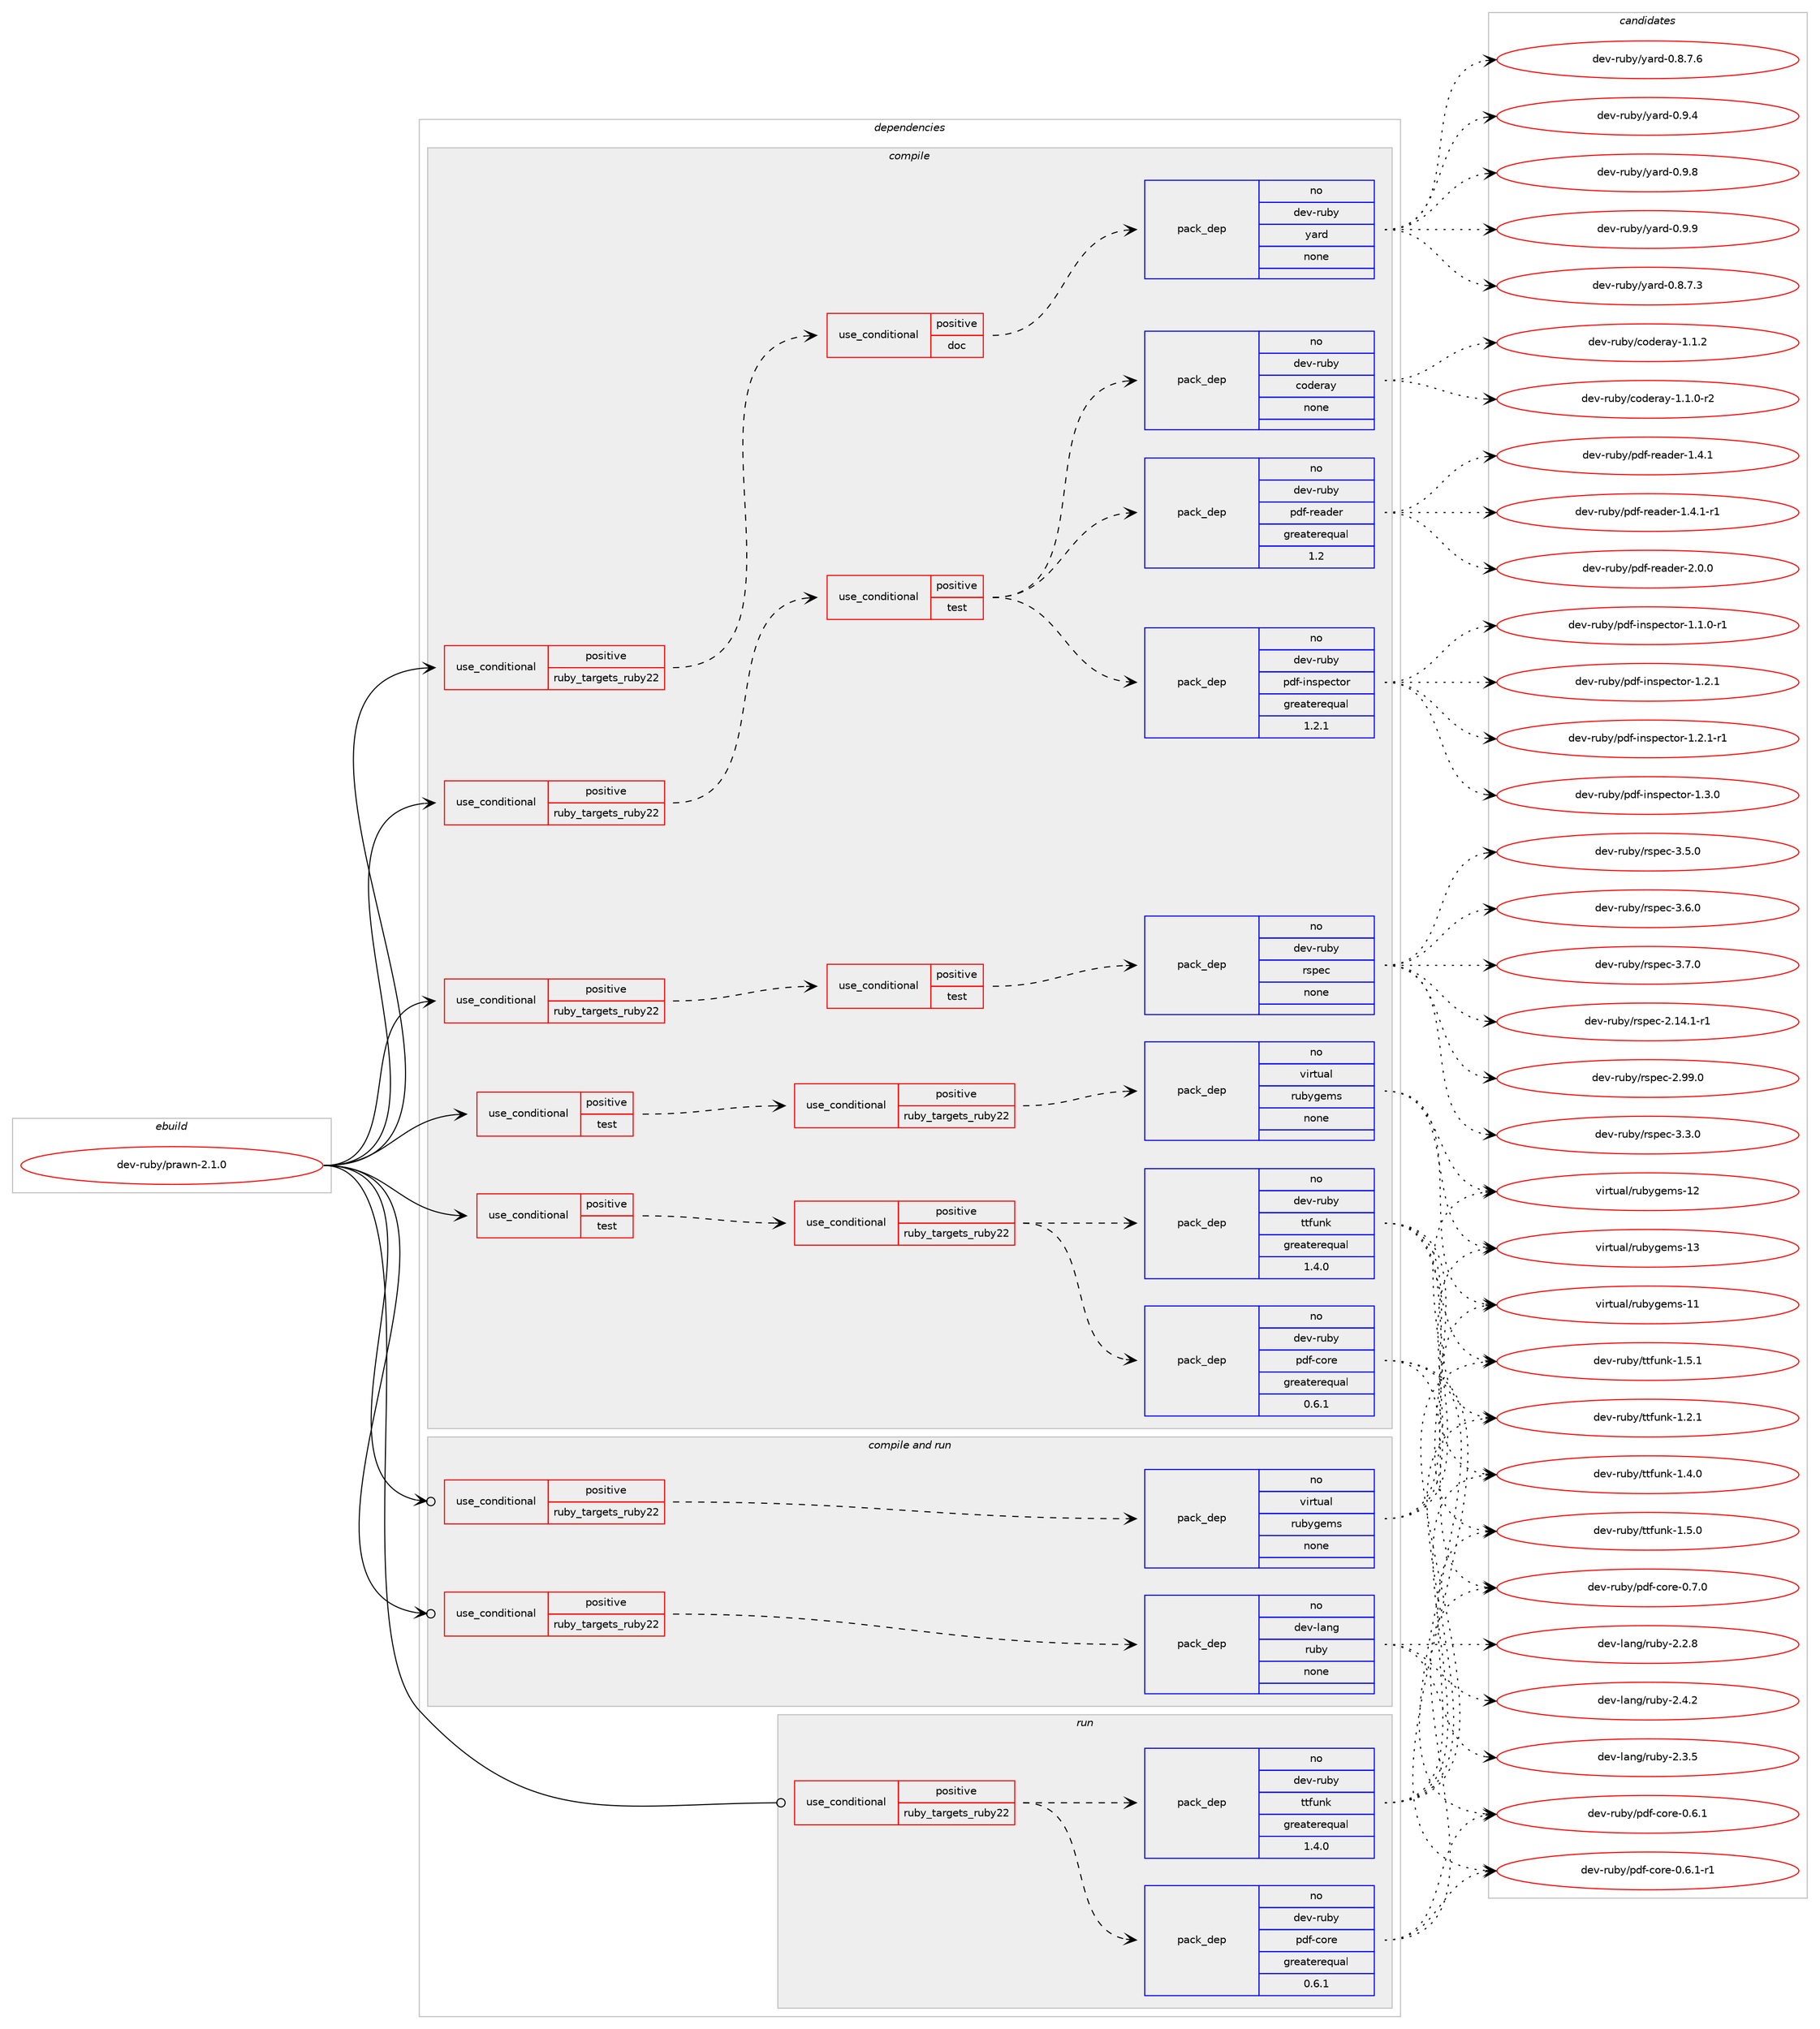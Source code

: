 digraph prolog {

# *************
# Graph options
# *************

newrank=true;
concentrate=true;
compound=true;
graph [rankdir=LR,fontname=Helvetica,fontsize=10,ranksep=1.5];#, ranksep=2.5, nodesep=0.2];
edge  [arrowhead=vee];
node  [fontname=Helvetica,fontsize=10];

# **********
# The ebuild
# **********

subgraph cluster_leftcol {
color=gray;
rank=same;
label=<<i>ebuild</i>>;
id [label="dev-ruby/prawn-2.1.0", color=red, width=4, href="../dev-ruby/prawn-2.1.0.svg"];
}

# ****************
# The dependencies
# ****************

subgraph cluster_midcol {
color=gray;
label=<<i>dependencies</i>>;
subgraph cluster_compile {
fillcolor="#eeeeee";
style=filled;
label=<<i>compile</i>>;
subgraph cond65470 {
dependency254671 [label=<<TABLE BORDER="0" CELLBORDER="1" CELLSPACING="0" CELLPADDING="4"><TR><TD ROWSPAN="3" CELLPADDING="10">use_conditional</TD></TR><TR><TD>positive</TD></TR><TR><TD>ruby_targets_ruby22</TD></TR></TABLE>>, shape=none, color=red];
subgraph cond65471 {
dependency254672 [label=<<TABLE BORDER="0" CELLBORDER="1" CELLSPACING="0" CELLPADDING="4"><TR><TD ROWSPAN="3" CELLPADDING="10">use_conditional</TD></TR><TR><TD>positive</TD></TR><TR><TD>doc</TD></TR></TABLE>>, shape=none, color=red];
subgraph pack185087 {
dependency254673 [label=<<TABLE BORDER="0" CELLBORDER="1" CELLSPACING="0" CELLPADDING="4" WIDTH="220"><TR><TD ROWSPAN="6" CELLPADDING="30">pack_dep</TD></TR><TR><TD WIDTH="110">no</TD></TR><TR><TD>dev-ruby</TD></TR><TR><TD>yard</TD></TR><TR><TD>none</TD></TR><TR><TD></TD></TR></TABLE>>, shape=none, color=blue];
}
dependency254672:e -> dependency254673:w [weight=20,style="dashed",arrowhead="vee"];
}
dependency254671:e -> dependency254672:w [weight=20,style="dashed",arrowhead="vee"];
}
id:e -> dependency254671:w [weight=20,style="solid",arrowhead="vee"];
subgraph cond65472 {
dependency254674 [label=<<TABLE BORDER="0" CELLBORDER="1" CELLSPACING="0" CELLPADDING="4"><TR><TD ROWSPAN="3" CELLPADDING="10">use_conditional</TD></TR><TR><TD>positive</TD></TR><TR><TD>ruby_targets_ruby22</TD></TR></TABLE>>, shape=none, color=red];
subgraph cond65473 {
dependency254675 [label=<<TABLE BORDER="0" CELLBORDER="1" CELLSPACING="0" CELLPADDING="4"><TR><TD ROWSPAN="3" CELLPADDING="10">use_conditional</TD></TR><TR><TD>positive</TD></TR><TR><TD>test</TD></TR></TABLE>>, shape=none, color=red];
subgraph pack185088 {
dependency254676 [label=<<TABLE BORDER="0" CELLBORDER="1" CELLSPACING="0" CELLPADDING="4" WIDTH="220"><TR><TD ROWSPAN="6" CELLPADDING="30">pack_dep</TD></TR><TR><TD WIDTH="110">no</TD></TR><TR><TD>dev-ruby</TD></TR><TR><TD>coderay</TD></TR><TR><TD>none</TD></TR><TR><TD></TD></TR></TABLE>>, shape=none, color=blue];
}
dependency254675:e -> dependency254676:w [weight=20,style="dashed",arrowhead="vee"];
subgraph pack185089 {
dependency254677 [label=<<TABLE BORDER="0" CELLBORDER="1" CELLSPACING="0" CELLPADDING="4" WIDTH="220"><TR><TD ROWSPAN="6" CELLPADDING="30">pack_dep</TD></TR><TR><TD WIDTH="110">no</TD></TR><TR><TD>dev-ruby</TD></TR><TR><TD>pdf-inspector</TD></TR><TR><TD>greaterequal</TD></TR><TR><TD>1.2.1</TD></TR></TABLE>>, shape=none, color=blue];
}
dependency254675:e -> dependency254677:w [weight=20,style="dashed",arrowhead="vee"];
subgraph pack185090 {
dependency254678 [label=<<TABLE BORDER="0" CELLBORDER="1" CELLSPACING="0" CELLPADDING="4" WIDTH="220"><TR><TD ROWSPAN="6" CELLPADDING="30">pack_dep</TD></TR><TR><TD WIDTH="110">no</TD></TR><TR><TD>dev-ruby</TD></TR><TR><TD>pdf-reader</TD></TR><TR><TD>greaterequal</TD></TR><TR><TD>1.2</TD></TR></TABLE>>, shape=none, color=blue];
}
dependency254675:e -> dependency254678:w [weight=20,style="dashed",arrowhead="vee"];
}
dependency254674:e -> dependency254675:w [weight=20,style="dashed",arrowhead="vee"];
}
id:e -> dependency254674:w [weight=20,style="solid",arrowhead="vee"];
subgraph cond65474 {
dependency254679 [label=<<TABLE BORDER="0" CELLBORDER="1" CELLSPACING="0" CELLPADDING="4"><TR><TD ROWSPAN="3" CELLPADDING="10">use_conditional</TD></TR><TR><TD>positive</TD></TR><TR><TD>ruby_targets_ruby22</TD></TR></TABLE>>, shape=none, color=red];
subgraph cond65475 {
dependency254680 [label=<<TABLE BORDER="0" CELLBORDER="1" CELLSPACING="0" CELLPADDING="4"><TR><TD ROWSPAN="3" CELLPADDING="10">use_conditional</TD></TR><TR><TD>positive</TD></TR><TR><TD>test</TD></TR></TABLE>>, shape=none, color=red];
subgraph pack185091 {
dependency254681 [label=<<TABLE BORDER="0" CELLBORDER="1" CELLSPACING="0" CELLPADDING="4" WIDTH="220"><TR><TD ROWSPAN="6" CELLPADDING="30">pack_dep</TD></TR><TR><TD WIDTH="110">no</TD></TR><TR><TD>dev-ruby</TD></TR><TR><TD>rspec</TD></TR><TR><TD>none</TD></TR><TR><TD></TD></TR></TABLE>>, shape=none, color=blue];
}
dependency254680:e -> dependency254681:w [weight=20,style="dashed",arrowhead="vee"];
}
dependency254679:e -> dependency254680:w [weight=20,style="dashed",arrowhead="vee"];
}
id:e -> dependency254679:w [weight=20,style="solid",arrowhead="vee"];
subgraph cond65476 {
dependency254682 [label=<<TABLE BORDER="0" CELLBORDER="1" CELLSPACING="0" CELLPADDING="4"><TR><TD ROWSPAN="3" CELLPADDING="10">use_conditional</TD></TR><TR><TD>positive</TD></TR><TR><TD>test</TD></TR></TABLE>>, shape=none, color=red];
subgraph cond65477 {
dependency254683 [label=<<TABLE BORDER="0" CELLBORDER="1" CELLSPACING="0" CELLPADDING="4"><TR><TD ROWSPAN="3" CELLPADDING="10">use_conditional</TD></TR><TR><TD>positive</TD></TR><TR><TD>ruby_targets_ruby22</TD></TR></TABLE>>, shape=none, color=red];
subgraph pack185092 {
dependency254684 [label=<<TABLE BORDER="0" CELLBORDER="1" CELLSPACING="0" CELLPADDING="4" WIDTH="220"><TR><TD ROWSPAN="6" CELLPADDING="30">pack_dep</TD></TR><TR><TD WIDTH="110">no</TD></TR><TR><TD>dev-ruby</TD></TR><TR><TD>pdf-core</TD></TR><TR><TD>greaterequal</TD></TR><TR><TD>0.6.1</TD></TR></TABLE>>, shape=none, color=blue];
}
dependency254683:e -> dependency254684:w [weight=20,style="dashed",arrowhead="vee"];
subgraph pack185093 {
dependency254685 [label=<<TABLE BORDER="0" CELLBORDER="1" CELLSPACING="0" CELLPADDING="4" WIDTH="220"><TR><TD ROWSPAN="6" CELLPADDING="30">pack_dep</TD></TR><TR><TD WIDTH="110">no</TD></TR><TR><TD>dev-ruby</TD></TR><TR><TD>ttfunk</TD></TR><TR><TD>greaterequal</TD></TR><TR><TD>1.4.0</TD></TR></TABLE>>, shape=none, color=blue];
}
dependency254683:e -> dependency254685:w [weight=20,style="dashed",arrowhead="vee"];
}
dependency254682:e -> dependency254683:w [weight=20,style="dashed",arrowhead="vee"];
}
id:e -> dependency254682:w [weight=20,style="solid",arrowhead="vee"];
subgraph cond65478 {
dependency254686 [label=<<TABLE BORDER="0" CELLBORDER="1" CELLSPACING="0" CELLPADDING="4"><TR><TD ROWSPAN="3" CELLPADDING="10">use_conditional</TD></TR><TR><TD>positive</TD></TR><TR><TD>test</TD></TR></TABLE>>, shape=none, color=red];
subgraph cond65479 {
dependency254687 [label=<<TABLE BORDER="0" CELLBORDER="1" CELLSPACING="0" CELLPADDING="4"><TR><TD ROWSPAN="3" CELLPADDING="10">use_conditional</TD></TR><TR><TD>positive</TD></TR><TR><TD>ruby_targets_ruby22</TD></TR></TABLE>>, shape=none, color=red];
subgraph pack185094 {
dependency254688 [label=<<TABLE BORDER="0" CELLBORDER="1" CELLSPACING="0" CELLPADDING="4" WIDTH="220"><TR><TD ROWSPAN="6" CELLPADDING="30">pack_dep</TD></TR><TR><TD WIDTH="110">no</TD></TR><TR><TD>virtual</TD></TR><TR><TD>rubygems</TD></TR><TR><TD>none</TD></TR><TR><TD></TD></TR></TABLE>>, shape=none, color=blue];
}
dependency254687:e -> dependency254688:w [weight=20,style="dashed",arrowhead="vee"];
}
dependency254686:e -> dependency254687:w [weight=20,style="dashed",arrowhead="vee"];
}
id:e -> dependency254686:w [weight=20,style="solid",arrowhead="vee"];
}
subgraph cluster_compileandrun {
fillcolor="#eeeeee";
style=filled;
label=<<i>compile and run</i>>;
subgraph cond65480 {
dependency254689 [label=<<TABLE BORDER="0" CELLBORDER="1" CELLSPACING="0" CELLPADDING="4"><TR><TD ROWSPAN="3" CELLPADDING="10">use_conditional</TD></TR><TR><TD>positive</TD></TR><TR><TD>ruby_targets_ruby22</TD></TR></TABLE>>, shape=none, color=red];
subgraph pack185095 {
dependency254690 [label=<<TABLE BORDER="0" CELLBORDER="1" CELLSPACING="0" CELLPADDING="4" WIDTH="220"><TR><TD ROWSPAN="6" CELLPADDING="30">pack_dep</TD></TR><TR><TD WIDTH="110">no</TD></TR><TR><TD>dev-lang</TD></TR><TR><TD>ruby</TD></TR><TR><TD>none</TD></TR><TR><TD></TD></TR></TABLE>>, shape=none, color=blue];
}
dependency254689:e -> dependency254690:w [weight=20,style="dashed",arrowhead="vee"];
}
id:e -> dependency254689:w [weight=20,style="solid",arrowhead="odotvee"];
subgraph cond65481 {
dependency254691 [label=<<TABLE BORDER="0" CELLBORDER="1" CELLSPACING="0" CELLPADDING="4"><TR><TD ROWSPAN="3" CELLPADDING="10">use_conditional</TD></TR><TR><TD>positive</TD></TR><TR><TD>ruby_targets_ruby22</TD></TR></TABLE>>, shape=none, color=red];
subgraph pack185096 {
dependency254692 [label=<<TABLE BORDER="0" CELLBORDER="1" CELLSPACING="0" CELLPADDING="4" WIDTH="220"><TR><TD ROWSPAN="6" CELLPADDING="30">pack_dep</TD></TR><TR><TD WIDTH="110">no</TD></TR><TR><TD>virtual</TD></TR><TR><TD>rubygems</TD></TR><TR><TD>none</TD></TR><TR><TD></TD></TR></TABLE>>, shape=none, color=blue];
}
dependency254691:e -> dependency254692:w [weight=20,style="dashed",arrowhead="vee"];
}
id:e -> dependency254691:w [weight=20,style="solid",arrowhead="odotvee"];
}
subgraph cluster_run {
fillcolor="#eeeeee";
style=filled;
label=<<i>run</i>>;
subgraph cond65482 {
dependency254693 [label=<<TABLE BORDER="0" CELLBORDER="1" CELLSPACING="0" CELLPADDING="4"><TR><TD ROWSPAN="3" CELLPADDING="10">use_conditional</TD></TR><TR><TD>positive</TD></TR><TR><TD>ruby_targets_ruby22</TD></TR></TABLE>>, shape=none, color=red];
subgraph pack185097 {
dependency254694 [label=<<TABLE BORDER="0" CELLBORDER="1" CELLSPACING="0" CELLPADDING="4" WIDTH="220"><TR><TD ROWSPAN="6" CELLPADDING="30">pack_dep</TD></TR><TR><TD WIDTH="110">no</TD></TR><TR><TD>dev-ruby</TD></TR><TR><TD>pdf-core</TD></TR><TR><TD>greaterequal</TD></TR><TR><TD>0.6.1</TD></TR></TABLE>>, shape=none, color=blue];
}
dependency254693:e -> dependency254694:w [weight=20,style="dashed",arrowhead="vee"];
subgraph pack185098 {
dependency254695 [label=<<TABLE BORDER="0" CELLBORDER="1" CELLSPACING="0" CELLPADDING="4" WIDTH="220"><TR><TD ROWSPAN="6" CELLPADDING="30">pack_dep</TD></TR><TR><TD WIDTH="110">no</TD></TR><TR><TD>dev-ruby</TD></TR><TR><TD>ttfunk</TD></TR><TR><TD>greaterequal</TD></TR><TR><TD>1.4.0</TD></TR></TABLE>>, shape=none, color=blue];
}
dependency254693:e -> dependency254695:w [weight=20,style="dashed",arrowhead="vee"];
}
id:e -> dependency254693:w [weight=20,style="solid",arrowhead="odot"];
}
}

# **************
# The candidates
# **************

subgraph cluster_choices {
rank=same;
color=gray;
label=<<i>candidates</i>>;

subgraph choice185087 {
color=black;
nodesep=1;
choice100101118451141179812147121971141004548465646554651 [label="dev-ruby/yard-0.8.7.3", color=red, width=4,href="../dev-ruby/yard-0.8.7.3.svg"];
choice100101118451141179812147121971141004548465646554654 [label="dev-ruby/yard-0.8.7.6", color=red, width=4,href="../dev-ruby/yard-0.8.7.6.svg"];
choice10010111845114117981214712197114100454846574652 [label="dev-ruby/yard-0.9.4", color=red, width=4,href="../dev-ruby/yard-0.9.4.svg"];
choice10010111845114117981214712197114100454846574656 [label="dev-ruby/yard-0.9.8", color=red, width=4,href="../dev-ruby/yard-0.9.8.svg"];
choice10010111845114117981214712197114100454846574657 [label="dev-ruby/yard-0.9.9", color=red, width=4,href="../dev-ruby/yard-0.9.9.svg"];
dependency254673:e -> choice100101118451141179812147121971141004548465646554651:w [style=dotted,weight="100"];
dependency254673:e -> choice100101118451141179812147121971141004548465646554654:w [style=dotted,weight="100"];
dependency254673:e -> choice10010111845114117981214712197114100454846574652:w [style=dotted,weight="100"];
dependency254673:e -> choice10010111845114117981214712197114100454846574656:w [style=dotted,weight="100"];
dependency254673:e -> choice10010111845114117981214712197114100454846574657:w [style=dotted,weight="100"];
}
subgraph choice185088 {
color=black;
nodesep=1;
choice10010111845114117981214799111100101114971214549464946484511450 [label="dev-ruby/coderay-1.1.0-r2", color=red, width=4,href="../dev-ruby/coderay-1.1.0-r2.svg"];
choice1001011184511411798121479911110010111497121454946494650 [label="dev-ruby/coderay-1.1.2", color=red, width=4,href="../dev-ruby/coderay-1.1.2.svg"];
dependency254676:e -> choice10010111845114117981214799111100101114971214549464946484511450:w [style=dotted,weight="100"];
dependency254676:e -> choice1001011184511411798121479911110010111497121454946494650:w [style=dotted,weight="100"];
}
subgraph choice185089 {
color=black;
nodesep=1;
choice10010111845114117981214711210010245105110115112101991161111144549464946484511449 [label="dev-ruby/pdf-inspector-1.1.0-r1", color=red, width=4,href="../dev-ruby/pdf-inspector-1.1.0-r1.svg"];
choice1001011184511411798121471121001024510511011511210199116111114454946504649 [label="dev-ruby/pdf-inspector-1.2.1", color=red, width=4,href="../dev-ruby/pdf-inspector-1.2.1.svg"];
choice10010111845114117981214711210010245105110115112101991161111144549465046494511449 [label="dev-ruby/pdf-inspector-1.2.1-r1", color=red, width=4,href="../dev-ruby/pdf-inspector-1.2.1-r1.svg"];
choice1001011184511411798121471121001024510511011511210199116111114454946514648 [label="dev-ruby/pdf-inspector-1.3.0", color=red, width=4,href="../dev-ruby/pdf-inspector-1.3.0.svg"];
dependency254677:e -> choice10010111845114117981214711210010245105110115112101991161111144549464946484511449:w [style=dotted,weight="100"];
dependency254677:e -> choice1001011184511411798121471121001024510511011511210199116111114454946504649:w [style=dotted,weight="100"];
dependency254677:e -> choice10010111845114117981214711210010245105110115112101991161111144549465046494511449:w [style=dotted,weight="100"];
dependency254677:e -> choice1001011184511411798121471121001024510511011511210199116111114454946514648:w [style=dotted,weight="100"];
}
subgraph choice185090 {
color=black;
nodesep=1;
choice1001011184511411798121471121001024511410197100101114454946524649 [label="dev-ruby/pdf-reader-1.4.1", color=red, width=4,href="../dev-ruby/pdf-reader-1.4.1.svg"];
choice10010111845114117981214711210010245114101971001011144549465246494511449 [label="dev-ruby/pdf-reader-1.4.1-r1", color=red, width=4,href="../dev-ruby/pdf-reader-1.4.1-r1.svg"];
choice1001011184511411798121471121001024511410197100101114455046484648 [label="dev-ruby/pdf-reader-2.0.0", color=red, width=4,href="../dev-ruby/pdf-reader-2.0.0.svg"];
dependency254678:e -> choice1001011184511411798121471121001024511410197100101114454946524649:w [style=dotted,weight="100"];
dependency254678:e -> choice10010111845114117981214711210010245114101971001011144549465246494511449:w [style=dotted,weight="100"];
dependency254678:e -> choice1001011184511411798121471121001024511410197100101114455046484648:w [style=dotted,weight="100"];
}
subgraph choice185091 {
color=black;
nodesep=1;
choice10010111845114117981214711411511210199455046495246494511449 [label="dev-ruby/rspec-2.14.1-r1", color=red, width=4,href="../dev-ruby/rspec-2.14.1-r1.svg"];
choice1001011184511411798121471141151121019945504657574648 [label="dev-ruby/rspec-2.99.0", color=red, width=4,href="../dev-ruby/rspec-2.99.0.svg"];
choice10010111845114117981214711411511210199455146514648 [label="dev-ruby/rspec-3.3.0", color=red, width=4,href="../dev-ruby/rspec-3.3.0.svg"];
choice10010111845114117981214711411511210199455146534648 [label="dev-ruby/rspec-3.5.0", color=red, width=4,href="../dev-ruby/rspec-3.5.0.svg"];
choice10010111845114117981214711411511210199455146544648 [label="dev-ruby/rspec-3.6.0", color=red, width=4,href="../dev-ruby/rspec-3.6.0.svg"];
choice10010111845114117981214711411511210199455146554648 [label="dev-ruby/rspec-3.7.0", color=red, width=4,href="../dev-ruby/rspec-3.7.0.svg"];
dependency254681:e -> choice10010111845114117981214711411511210199455046495246494511449:w [style=dotted,weight="100"];
dependency254681:e -> choice1001011184511411798121471141151121019945504657574648:w [style=dotted,weight="100"];
dependency254681:e -> choice10010111845114117981214711411511210199455146514648:w [style=dotted,weight="100"];
dependency254681:e -> choice10010111845114117981214711411511210199455146534648:w [style=dotted,weight="100"];
dependency254681:e -> choice10010111845114117981214711411511210199455146544648:w [style=dotted,weight="100"];
dependency254681:e -> choice10010111845114117981214711411511210199455146554648:w [style=dotted,weight="100"];
}
subgraph choice185092 {
color=black;
nodesep=1;
choice1001011184511411798121471121001024599111114101454846544649 [label="dev-ruby/pdf-core-0.6.1", color=red, width=4,href="../dev-ruby/pdf-core-0.6.1.svg"];
choice10010111845114117981214711210010245991111141014548465446494511449 [label="dev-ruby/pdf-core-0.6.1-r1", color=red, width=4,href="../dev-ruby/pdf-core-0.6.1-r1.svg"];
choice1001011184511411798121471121001024599111114101454846554648 [label="dev-ruby/pdf-core-0.7.0", color=red, width=4,href="../dev-ruby/pdf-core-0.7.0.svg"];
dependency254684:e -> choice1001011184511411798121471121001024599111114101454846544649:w [style=dotted,weight="100"];
dependency254684:e -> choice10010111845114117981214711210010245991111141014548465446494511449:w [style=dotted,weight="100"];
dependency254684:e -> choice1001011184511411798121471121001024599111114101454846554648:w [style=dotted,weight="100"];
}
subgraph choice185093 {
color=black;
nodesep=1;
choice100101118451141179812147116116102117110107454946504649 [label="dev-ruby/ttfunk-1.2.1", color=red, width=4,href="../dev-ruby/ttfunk-1.2.1.svg"];
choice100101118451141179812147116116102117110107454946524648 [label="dev-ruby/ttfunk-1.4.0", color=red, width=4,href="../dev-ruby/ttfunk-1.4.0.svg"];
choice100101118451141179812147116116102117110107454946534648 [label="dev-ruby/ttfunk-1.5.0", color=red, width=4,href="../dev-ruby/ttfunk-1.5.0.svg"];
choice100101118451141179812147116116102117110107454946534649 [label="dev-ruby/ttfunk-1.5.1", color=red, width=4,href="../dev-ruby/ttfunk-1.5.1.svg"];
dependency254685:e -> choice100101118451141179812147116116102117110107454946504649:w [style=dotted,weight="100"];
dependency254685:e -> choice100101118451141179812147116116102117110107454946524648:w [style=dotted,weight="100"];
dependency254685:e -> choice100101118451141179812147116116102117110107454946534648:w [style=dotted,weight="100"];
dependency254685:e -> choice100101118451141179812147116116102117110107454946534649:w [style=dotted,weight="100"];
}
subgraph choice185094 {
color=black;
nodesep=1;
choice118105114116117971084711411798121103101109115454949 [label="virtual/rubygems-11", color=red, width=4,href="../virtual/rubygems-11.svg"];
choice118105114116117971084711411798121103101109115454950 [label="virtual/rubygems-12", color=red, width=4,href="../virtual/rubygems-12.svg"];
choice118105114116117971084711411798121103101109115454951 [label="virtual/rubygems-13", color=red, width=4,href="../virtual/rubygems-13.svg"];
dependency254688:e -> choice118105114116117971084711411798121103101109115454949:w [style=dotted,weight="100"];
dependency254688:e -> choice118105114116117971084711411798121103101109115454950:w [style=dotted,weight="100"];
dependency254688:e -> choice118105114116117971084711411798121103101109115454951:w [style=dotted,weight="100"];
}
subgraph choice185095 {
color=black;
nodesep=1;
choice10010111845108971101034711411798121455046504656 [label="dev-lang/ruby-2.2.8", color=red, width=4,href="../dev-lang/ruby-2.2.8.svg"];
choice10010111845108971101034711411798121455046514653 [label="dev-lang/ruby-2.3.5", color=red, width=4,href="../dev-lang/ruby-2.3.5.svg"];
choice10010111845108971101034711411798121455046524650 [label="dev-lang/ruby-2.4.2", color=red, width=4,href="../dev-lang/ruby-2.4.2.svg"];
dependency254690:e -> choice10010111845108971101034711411798121455046504656:w [style=dotted,weight="100"];
dependency254690:e -> choice10010111845108971101034711411798121455046514653:w [style=dotted,weight="100"];
dependency254690:e -> choice10010111845108971101034711411798121455046524650:w [style=dotted,weight="100"];
}
subgraph choice185096 {
color=black;
nodesep=1;
choice118105114116117971084711411798121103101109115454949 [label="virtual/rubygems-11", color=red, width=4,href="../virtual/rubygems-11.svg"];
choice118105114116117971084711411798121103101109115454950 [label="virtual/rubygems-12", color=red, width=4,href="../virtual/rubygems-12.svg"];
choice118105114116117971084711411798121103101109115454951 [label="virtual/rubygems-13", color=red, width=4,href="../virtual/rubygems-13.svg"];
dependency254692:e -> choice118105114116117971084711411798121103101109115454949:w [style=dotted,weight="100"];
dependency254692:e -> choice118105114116117971084711411798121103101109115454950:w [style=dotted,weight="100"];
dependency254692:e -> choice118105114116117971084711411798121103101109115454951:w [style=dotted,weight="100"];
}
subgraph choice185097 {
color=black;
nodesep=1;
choice1001011184511411798121471121001024599111114101454846544649 [label="dev-ruby/pdf-core-0.6.1", color=red, width=4,href="../dev-ruby/pdf-core-0.6.1.svg"];
choice10010111845114117981214711210010245991111141014548465446494511449 [label="dev-ruby/pdf-core-0.6.1-r1", color=red, width=4,href="../dev-ruby/pdf-core-0.6.1-r1.svg"];
choice1001011184511411798121471121001024599111114101454846554648 [label="dev-ruby/pdf-core-0.7.0", color=red, width=4,href="../dev-ruby/pdf-core-0.7.0.svg"];
dependency254694:e -> choice1001011184511411798121471121001024599111114101454846544649:w [style=dotted,weight="100"];
dependency254694:e -> choice10010111845114117981214711210010245991111141014548465446494511449:w [style=dotted,weight="100"];
dependency254694:e -> choice1001011184511411798121471121001024599111114101454846554648:w [style=dotted,weight="100"];
}
subgraph choice185098 {
color=black;
nodesep=1;
choice100101118451141179812147116116102117110107454946504649 [label="dev-ruby/ttfunk-1.2.1", color=red, width=4,href="../dev-ruby/ttfunk-1.2.1.svg"];
choice100101118451141179812147116116102117110107454946524648 [label="dev-ruby/ttfunk-1.4.0", color=red, width=4,href="../dev-ruby/ttfunk-1.4.0.svg"];
choice100101118451141179812147116116102117110107454946534648 [label="dev-ruby/ttfunk-1.5.0", color=red, width=4,href="../dev-ruby/ttfunk-1.5.0.svg"];
choice100101118451141179812147116116102117110107454946534649 [label="dev-ruby/ttfunk-1.5.1", color=red, width=4,href="../dev-ruby/ttfunk-1.5.1.svg"];
dependency254695:e -> choice100101118451141179812147116116102117110107454946504649:w [style=dotted,weight="100"];
dependency254695:e -> choice100101118451141179812147116116102117110107454946524648:w [style=dotted,weight="100"];
dependency254695:e -> choice100101118451141179812147116116102117110107454946534648:w [style=dotted,weight="100"];
dependency254695:e -> choice100101118451141179812147116116102117110107454946534649:w [style=dotted,weight="100"];
}
}

}
